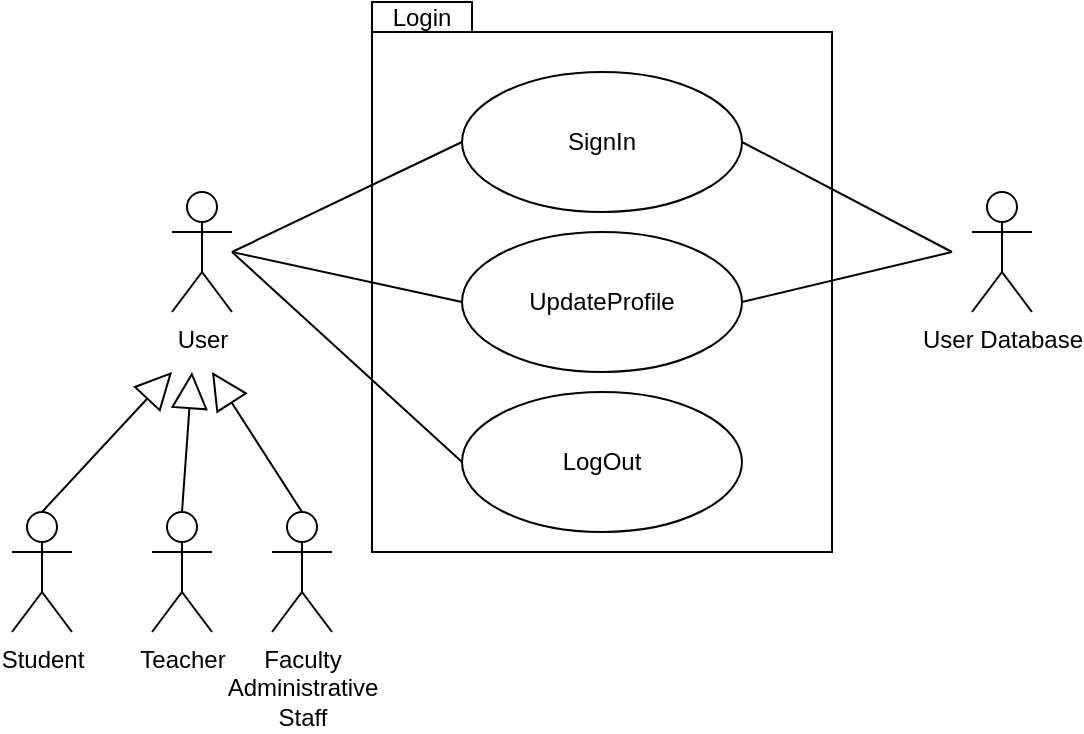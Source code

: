 <mxfile version="17.1.3" type="github" pages="2">
  <diagram id="NVe3drxzVV5A07jIrI71" name="Login package">
    <mxGraphModel dx="865" dy="483" grid="1" gridSize="10" guides="1" tooltips="1" connect="1" arrows="1" fold="1" page="1" pageScale="1" pageWidth="827" pageHeight="1169" math="0" shadow="0">
      <root>
        <mxCell id="0" />
        <mxCell id="1" parent="0" />
        <mxCell id="YZRHoNBa_g8_ohZdsysS-3" value="User Database" style="shape=umlActor;verticalLabelPosition=bottom;verticalAlign=top;html=1;outlineConnect=0;" parent="1" vertex="1">
          <mxGeometry x="570" y="210" width="30" height="60" as="geometry" />
        </mxCell>
        <mxCell id="YZRHoNBa_g8_ohZdsysS-4" value="User" style="shape=umlActor;verticalLabelPosition=bottom;verticalAlign=top;html=1;outlineConnect=0;" parent="1" vertex="1">
          <mxGeometry x="170" y="210" width="30" height="60" as="geometry" />
        </mxCell>
        <mxCell id="YZRHoNBa_g8_ohZdsysS-5" value="" style="shape=folder;fontStyle=1;spacingTop=10;tabWidth=50;tabHeight=15;tabPosition=left;html=1;" parent="1" vertex="1">
          <mxGeometry x="270" y="115" width="230" height="275" as="geometry" />
        </mxCell>
        <mxCell id="YZRHoNBa_g8_ohZdsysS-7" value="Login" style="text;html=1;strokeColor=none;fillColor=none;align=center;verticalAlign=middle;whiteSpace=wrap;rounded=0;" parent="1" vertex="1">
          <mxGeometry x="270" y="115" width="50" height="15" as="geometry" />
        </mxCell>
        <mxCell id="YZRHoNBa_g8_ohZdsysS-9" value="SignIn" style="ellipse;whiteSpace=wrap;html=1;" parent="1" vertex="1">
          <mxGeometry x="315" y="150" width="140" height="70" as="geometry" />
        </mxCell>
        <mxCell id="YZRHoNBa_g8_ohZdsysS-10" value="UpdateProfile" style="ellipse;whiteSpace=wrap;html=1;" parent="1" vertex="1">
          <mxGeometry x="315" y="230" width="140" height="70" as="geometry" />
        </mxCell>
        <mxCell id="YZRHoNBa_g8_ohZdsysS-16" value="" style="endArrow=none;html=1;rounded=0;entryX=0;entryY=0.5;entryDx=0;entryDy=0;" parent="1" target="YZRHoNBa_g8_ohZdsysS-9" edge="1">
          <mxGeometry width="50" height="50" relative="1" as="geometry">
            <mxPoint x="200" y="240" as="sourcePoint" />
            <mxPoint x="380" y="270" as="targetPoint" />
          </mxGeometry>
        </mxCell>
        <mxCell id="YZRHoNBa_g8_ohZdsysS-17" value="LogOut" style="ellipse;whiteSpace=wrap;html=1;" parent="1" vertex="1">
          <mxGeometry x="315" y="310" width="140" height="70" as="geometry" />
        </mxCell>
        <mxCell id="YZRHoNBa_g8_ohZdsysS-18" value="" style="endArrow=none;html=1;rounded=0;entryX=0;entryY=0.5;entryDx=0;entryDy=0;" parent="1" target="YZRHoNBa_g8_ohZdsysS-10" edge="1">
          <mxGeometry width="50" height="50" relative="1" as="geometry">
            <mxPoint x="200" y="240" as="sourcePoint" />
            <mxPoint x="310" y="260" as="targetPoint" />
          </mxGeometry>
        </mxCell>
        <mxCell id="YZRHoNBa_g8_ohZdsysS-19" value="" style="endArrow=none;html=1;rounded=0;entryX=0;entryY=0.5;entryDx=0;entryDy=0;" parent="1" target="YZRHoNBa_g8_ohZdsysS-17" edge="1">
          <mxGeometry width="50" height="50" relative="1" as="geometry">
            <mxPoint x="200" y="240" as="sourcePoint" />
            <mxPoint x="370" y="260" as="targetPoint" />
          </mxGeometry>
        </mxCell>
        <mxCell id="YZRHoNBa_g8_ohZdsysS-22" value="" style="endArrow=none;html=1;rounded=0;entryX=1;entryY=0.5;entryDx=0;entryDy=0;" parent="1" target="YZRHoNBa_g8_ohZdsysS-9" edge="1">
          <mxGeometry width="50" height="50" relative="1" as="geometry">
            <mxPoint x="560" y="240" as="sourcePoint" />
            <mxPoint x="370" y="260" as="targetPoint" />
          </mxGeometry>
        </mxCell>
        <mxCell id="YZRHoNBa_g8_ohZdsysS-23" value="" style="endArrow=none;html=1;rounded=0;exitX=1;exitY=0.5;exitDx=0;exitDy=0;" parent="1" source="YZRHoNBa_g8_ohZdsysS-10" edge="1">
          <mxGeometry width="50" height="50" relative="1" as="geometry">
            <mxPoint x="320" y="310" as="sourcePoint" />
            <mxPoint x="560" y="240" as="targetPoint" />
          </mxGeometry>
        </mxCell>
        <mxCell id="s-TxkrSy6Z197pnSKO5Q-1" value="Student" style="shape=umlActor;verticalLabelPosition=bottom;verticalAlign=top;html=1;outlineConnect=0;" parent="1" vertex="1">
          <mxGeometry x="90" y="370" width="30" height="60" as="geometry" />
        </mxCell>
        <mxCell id="s-TxkrSy6Z197pnSKO5Q-2" value="Faculty&lt;br&gt;Administrative&lt;br&gt;Staff" style="shape=umlActor;verticalLabelPosition=bottom;verticalAlign=top;html=1;outlineConnect=0;" parent="1" vertex="1">
          <mxGeometry x="220" y="370" width="30" height="60" as="geometry" />
        </mxCell>
        <mxCell id="s-TxkrSy6Z197pnSKO5Q-3" value="Teacher" style="shape=umlActor;verticalLabelPosition=bottom;verticalAlign=top;html=1;outlineConnect=0;" parent="1" vertex="1">
          <mxGeometry x="160" y="370" width="30" height="60" as="geometry" />
        </mxCell>
        <mxCell id="s-TxkrSy6Z197pnSKO5Q-8" value="" style="endArrow=block;endSize=16;endFill=0;html=1;rounded=0;exitX=0.5;exitY=0;exitDx=0;exitDy=0;exitPerimeter=0;" parent="1" source="s-TxkrSy6Z197pnSKO5Q-1" edge="1">
          <mxGeometry width="160" relative="1" as="geometry">
            <mxPoint x="270" y="370" as="sourcePoint" />
            <mxPoint x="170" y="300" as="targetPoint" />
          </mxGeometry>
        </mxCell>
        <mxCell id="s-TxkrSy6Z197pnSKO5Q-9" value="" style="endArrow=block;endSize=16;endFill=0;html=1;rounded=0;exitX=0.5;exitY=0;exitDx=0;exitDy=0;exitPerimeter=0;" parent="1" source="s-TxkrSy6Z197pnSKO5Q-3" edge="1">
          <mxGeometry width="160" relative="1" as="geometry">
            <mxPoint x="115" y="380" as="sourcePoint" />
            <mxPoint x="180" y="300" as="targetPoint" />
          </mxGeometry>
        </mxCell>
        <mxCell id="s-TxkrSy6Z197pnSKO5Q-10" value="" style="endArrow=block;endSize=16;endFill=0;html=1;rounded=0;exitX=0.5;exitY=0;exitDx=0;exitDy=0;exitPerimeter=0;" parent="1" source="s-TxkrSy6Z197pnSKO5Q-2" edge="1">
          <mxGeometry width="160" relative="1" as="geometry">
            <mxPoint x="125" y="390" as="sourcePoint" />
            <mxPoint x="190" y="300" as="targetPoint" />
          </mxGeometry>
        </mxCell>
      </root>
    </mxGraphModel>
  </diagram>
  <diagram id="roR02EORPll3p0XIsnfh" name="Courses package">
    <mxGraphModel dx="716" dy="399" grid="1" gridSize="10" guides="1" tooltips="1" connect="1" arrows="1" fold="1" page="1" pageScale="1" pageWidth="827" pageHeight="1169" math="0" shadow="0">
      <root>
        <mxCell id="O806-VVfZz3sZx4Fcp8V-0" />
        <mxCell id="O806-VVfZz3sZx4Fcp8V-1" parent="O806-VVfZz3sZx4Fcp8V-0" />
        <mxCell id="hcTjZ3_lMF7yvwBpP4Bc-0" value="" style="shape=folder;fontStyle=1;spacingTop=10;tabWidth=90;tabHeight=30;tabPosition=left;html=1;" parent="O806-VVfZz3sZx4Fcp8V-1" vertex="1">
          <mxGeometry x="240" y="40" width="380" height="1090" as="geometry" />
        </mxCell>
        <mxCell id="hcTjZ3_lMF7yvwBpP4Bc-1" value="Courses" style="text;align=center;fontStyle=1;verticalAlign=middle;spacingLeft=3;spacingRight=3;strokeColor=none;rotatable=0;points=[[0,0.5],[1,0.5]];portConstraint=eastwest;" parent="O806-VVfZz3sZx4Fcp8V-1" vertex="1">
          <mxGeometry x="240" y="40" width="90" height="30" as="geometry" />
        </mxCell>
        <mxCell id="hcTjZ3_lMF7yvwBpP4Bc-3" value="Student" style="shape=umlActor;verticalLabelPosition=bottom;verticalAlign=top;html=1;" parent="O806-VVfZz3sZx4Fcp8V-1" vertex="1">
          <mxGeometry x="130" y="225" width="30" height="60" as="geometry" />
        </mxCell>
        <mxCell id="hcTjZ3_lMF7yvwBpP4Bc-4" value="Teacher" style="shape=umlActor;verticalLabelPosition=bottom;verticalAlign=top;html=1;" parent="O806-VVfZz3sZx4Fcp8V-1" vertex="1">
          <mxGeometry x="130" y="480" width="30" height="60" as="geometry" />
        </mxCell>
        <mxCell id="hcTjZ3_lMF7yvwBpP4Bc-5" value="Chief Teacher" style="shape=umlActor;verticalLabelPosition=bottom;verticalAlign=top;html=1;" parent="O806-VVfZz3sZx4Fcp8V-1" vertex="1">
          <mxGeometry x="130" y="670" width="30" height="60" as="geometry" />
        </mxCell>
        <mxCell id="hcTjZ3_lMF7yvwBpP4Bc-6" value="" style="endArrow=block;endSize=16;endFill=0;html=1;rounded=0;exitX=0.5;exitY=0;exitDx=0;exitDy=0;exitPerimeter=0;" parent="O806-VVfZz3sZx4Fcp8V-1" source="hcTjZ3_lMF7yvwBpP4Bc-5" edge="1">
          <mxGeometry width="160" relative="1" as="geometry">
            <mxPoint x="330" y="500" as="sourcePoint" />
            <mxPoint x="145" y="560" as="targetPoint" />
          </mxGeometry>
        </mxCell>
        <mxCell id="hcTjZ3_lMF7yvwBpP4Bc-7" value="Faculty&lt;br&gt;Administrative&lt;br&gt;Staff" style="shape=umlActor;verticalLabelPosition=bottom;verticalAlign=top;html=1;" parent="O806-VVfZz3sZx4Fcp8V-1" vertex="1">
          <mxGeometry x="130" y="900" width="30" height="60" as="geometry" />
        </mxCell>
        <mxCell id="hcTjZ3_lMF7yvwBpP4Bc-11" value="ViewGrantStatus" style="ellipse;whiteSpace=wrap;html=1;" parent="O806-VVfZz3sZx4Fcp8V-1" vertex="1">
          <mxGeometry x="360" y="380" width="120" height="50" as="geometry" />
        </mxCell>
        <mxCell id="hcTjZ3_lMF7yvwBpP4Bc-12" value="ViewGrades" style="ellipse;whiteSpace=wrap;html=1;" parent="O806-VVfZz3sZx4Fcp8V-1" vertex="1">
          <mxGeometry x="360" y="330" width="120" height="50" as="geometry" />
        </mxCell>
        <mxCell id="hcTjZ3_lMF7yvwBpP4Bc-56" value="" style="edgeStyle=orthogonalEdgeStyle;rounded=0;orthogonalLoop=1;jettySize=auto;html=1;fontSize=11;dashed=1;" parent="O806-VVfZz3sZx4Fcp8V-1" source="hcTjZ3_lMF7yvwBpP4Bc-13" target="hcTjZ3_lMF7yvwBpP4Bc-55" edge="1">
          <mxGeometry relative="1" as="geometry" />
        </mxCell>
        <mxCell id="hcTjZ3_lMF7yvwBpP4Bc-13" value="SignContract" style="ellipse;whiteSpace=wrap;html=1;" parent="O806-VVfZz3sZx4Fcp8V-1" vertex="1">
          <mxGeometry x="290" y="280" width="120" height="50" as="geometry" />
        </mxCell>
        <mxCell id="hcTjZ3_lMF7yvwBpP4Bc-14" value="ListOptionals" style="ellipse;whiteSpace=wrap;html=1;" parent="O806-VVfZz3sZx4Fcp8V-1" vertex="1">
          <mxGeometry x="360" y="180" width="120" height="50" as="geometry" />
        </mxCell>
        <mxCell id="hcTjZ3_lMF7yvwBpP4Bc-15" value="ViewCurriculum" style="ellipse;whiteSpace=wrap;html=1;" parent="O806-VVfZz3sZx4Fcp8V-1" vertex="1">
          <mxGeometry x="360" y="130" width="120" height="50" as="geometry" />
        </mxCell>
        <mxCell id="hcTjZ3_lMF7yvwBpP4Bc-16" value="EnrollYear" style="ellipse;whiteSpace=wrap;html=1;" parent="O806-VVfZz3sZx4Fcp8V-1" vertex="1">
          <mxGeometry x="290" y="80" width="120" height="50" as="geometry" />
        </mxCell>
        <mxCell id="hcTjZ3_lMF7yvwBpP4Bc-18" value="AssignStudents" style="ellipse;whiteSpace=wrap;html=1;" parent="O806-VVfZz3sZx4Fcp8V-1" vertex="1">
          <mxGeometry x="360" y="230" width="120" height="50" as="geometry" />
        </mxCell>
        <mxCell id="hcTjZ3_lMF7yvwBpP4Bc-19" value="" style="endArrow=none;html=1;rounded=0;entryX=0;entryY=0.5;entryDx=0;entryDy=0;" parent="O806-VVfZz3sZx4Fcp8V-1" source="hcTjZ3_lMF7yvwBpP4Bc-3" target="hcTjZ3_lMF7yvwBpP4Bc-16" edge="1">
          <mxGeometry width="50" height="50" relative="1" as="geometry">
            <mxPoint x="390" y="350" as="sourcePoint" />
            <mxPoint x="440" y="300" as="targetPoint" />
          </mxGeometry>
        </mxCell>
        <mxCell id="hcTjZ3_lMF7yvwBpP4Bc-21" value="" style="endArrow=none;html=1;rounded=0;entryX=0;entryY=0.5;entryDx=0;entryDy=0;exitX=1;exitY=0.333;exitDx=0;exitDy=0;exitPerimeter=0;" parent="O806-VVfZz3sZx4Fcp8V-1" source="hcTjZ3_lMF7yvwBpP4Bc-3" target="hcTjZ3_lMF7yvwBpP4Bc-15" edge="1">
          <mxGeometry width="50" height="50" relative="1" as="geometry">
            <mxPoint x="170" y="254.535" as="sourcePoint" />
            <mxPoint x="370" y="115" as="targetPoint" />
          </mxGeometry>
        </mxCell>
        <mxCell id="hcTjZ3_lMF7yvwBpP4Bc-23" value="" style="endArrow=none;html=1;rounded=0;entryX=0;entryY=0.5;entryDx=0;entryDy=0;exitX=1;exitY=0.333;exitDx=0;exitDy=0;exitPerimeter=0;" parent="O806-VVfZz3sZx4Fcp8V-1" source="hcTjZ3_lMF7yvwBpP4Bc-3" target="hcTjZ3_lMF7yvwBpP4Bc-14" edge="1">
          <mxGeometry width="50" height="50" relative="1" as="geometry">
            <mxPoint x="160" y="250" as="sourcePoint" />
            <mxPoint x="370" y="215" as="targetPoint" />
          </mxGeometry>
        </mxCell>
        <mxCell id="hcTjZ3_lMF7yvwBpP4Bc-24" value="" style="endArrow=none;html=1;rounded=0;entryX=0;entryY=0.5;entryDx=0;entryDy=0;exitX=1;exitY=0.333;exitDx=0;exitDy=0;exitPerimeter=0;" parent="O806-VVfZz3sZx4Fcp8V-1" source="hcTjZ3_lMF7yvwBpP4Bc-3" target="hcTjZ3_lMF7yvwBpP4Bc-13" edge="1">
          <mxGeometry width="50" height="50" relative="1" as="geometry">
            <mxPoint x="160" y="260" as="sourcePoint" />
            <mxPoint x="380" y="225" as="targetPoint" />
          </mxGeometry>
        </mxCell>
        <mxCell id="hcTjZ3_lMF7yvwBpP4Bc-25" value="" style="endArrow=none;html=1;rounded=0;entryX=0;entryY=0.5;entryDx=0;entryDy=0;exitX=1;exitY=0.333;exitDx=0;exitDy=0;exitPerimeter=0;" parent="O806-VVfZz3sZx4Fcp8V-1" source="hcTjZ3_lMF7yvwBpP4Bc-3" target="hcTjZ3_lMF7yvwBpP4Bc-12" edge="1">
          <mxGeometry width="50" height="50" relative="1" as="geometry">
            <mxPoint x="130" y="330" as="sourcePoint" />
            <mxPoint x="180" y="280" as="targetPoint" />
          </mxGeometry>
        </mxCell>
        <mxCell id="hcTjZ3_lMF7yvwBpP4Bc-26" value="" style="endArrow=none;html=1;rounded=0;entryX=0;entryY=0.5;entryDx=0;entryDy=0;exitX=1;exitY=0.333;exitDx=0;exitDy=0;exitPerimeter=0;" parent="O806-VVfZz3sZx4Fcp8V-1" source="hcTjZ3_lMF7yvwBpP4Bc-3" target="hcTjZ3_lMF7yvwBpP4Bc-11" edge="1">
          <mxGeometry width="50" height="50" relative="1" as="geometry">
            <mxPoint x="140" y="340" as="sourcePoint" />
            <mxPoint x="370" y="365" as="targetPoint" />
          </mxGeometry>
        </mxCell>
        <mxCell id="hcTjZ3_lMF7yvwBpP4Bc-27" value="ProposeOptionals" style="ellipse;whiteSpace=wrap;html=1;" parent="O806-VVfZz3sZx4Fcp8V-1" vertex="1">
          <mxGeometry x="360" y="430" width="120" height="50" as="geometry" />
        </mxCell>
        <mxCell id="hcTjZ3_lMF7yvwBpP4Bc-28" value="GradeStudent" style="ellipse;whiteSpace=wrap;html=1;" parent="O806-VVfZz3sZx4Fcp8V-1" vertex="1">
          <mxGeometry x="360" y="480" width="120" height="50" as="geometry" />
        </mxCell>
        <mxCell id="hcTjZ3_lMF7yvwBpP4Bc-29" value="ViewAssignedGrades" style="ellipse;whiteSpace=wrap;html=1;" parent="O806-VVfZz3sZx4Fcp8V-1" vertex="1">
          <mxGeometry x="350" y="530" width="140" height="50" as="geometry" />
        </mxCell>
        <mxCell id="hcTjZ3_lMF7yvwBpP4Bc-30" value="" style="endArrow=none;html=1;rounded=0;entryX=1;entryY=0.333;entryDx=0;entryDy=0;entryPerimeter=0;exitX=0;exitY=0.5;exitDx=0;exitDy=0;" parent="O806-VVfZz3sZx4Fcp8V-1" source="hcTjZ3_lMF7yvwBpP4Bc-27" target="hcTjZ3_lMF7yvwBpP4Bc-4" edge="1">
          <mxGeometry width="50" height="50" relative="1" as="geometry">
            <mxPoint x="410" y="550" as="sourcePoint" />
            <mxPoint x="460" y="500" as="targetPoint" />
          </mxGeometry>
        </mxCell>
        <mxCell id="hcTjZ3_lMF7yvwBpP4Bc-31" value="" style="endArrow=none;html=1;rounded=0;exitX=0;exitY=0.5;exitDx=0;exitDy=0;" parent="O806-VVfZz3sZx4Fcp8V-1" source="hcTjZ3_lMF7yvwBpP4Bc-28" edge="1">
          <mxGeometry width="50" height="50" relative="1" as="geometry">
            <mxPoint x="370" y="465" as="sourcePoint" />
            <mxPoint x="160" y="500" as="targetPoint" />
          </mxGeometry>
        </mxCell>
        <mxCell id="hcTjZ3_lMF7yvwBpP4Bc-32" value="" style="endArrow=none;html=1;rounded=0;exitX=0;exitY=0.5;exitDx=0;exitDy=0;" parent="O806-VVfZz3sZx4Fcp8V-1" source="hcTjZ3_lMF7yvwBpP4Bc-29" edge="1">
          <mxGeometry width="50" height="50" relative="1" as="geometry">
            <mxPoint x="370" y="515" as="sourcePoint" />
            <mxPoint x="160" y="500" as="targetPoint" />
          </mxGeometry>
        </mxCell>
        <mxCell id="hcTjZ3_lMF7yvwBpP4Bc-33" value="ViewOptionals" style="ellipse;whiteSpace=wrap;html=1;" parent="O806-VVfZz3sZx4Fcp8V-1" vertex="1">
          <mxGeometry x="360" y="580" width="120" height="50" as="geometry" />
        </mxCell>
        <mxCell id="hcTjZ3_lMF7yvwBpP4Bc-34" value="ApproveOptionals" style="ellipse;whiteSpace=wrap;html=1;" parent="O806-VVfZz3sZx4Fcp8V-1" vertex="1">
          <mxGeometry x="360" y="630" width="120" height="50" as="geometry" />
        </mxCell>
        <mxCell id="hcTjZ3_lMF7yvwBpP4Bc-35" value="SpecifyMaxStudents" style="ellipse;whiteSpace=wrap;html=1;" parent="O806-VVfZz3sZx4Fcp8V-1" vertex="1">
          <mxGeometry x="360" y="680" width="120" height="50" as="geometry" />
        </mxCell>
        <mxCell id="hcTjZ3_lMF7yvwBpP4Bc-36" value="ViewTeacherPerformance" style="ellipse;whiteSpace=wrap;html=1;" parent="O806-VVfZz3sZx4Fcp8V-1" vertex="1">
          <mxGeometry x="330" y="730" width="180" height="50" as="geometry" />
        </mxCell>
        <mxCell id="hcTjZ3_lMF7yvwBpP4Bc-37" value="ViewDisciplines" style="ellipse;whiteSpace=wrap;html=1;" parent="O806-VVfZz3sZx4Fcp8V-1" vertex="1">
          <mxGeometry x="360" y="780" width="120" height="50" as="geometry" />
        </mxCell>
        <mxCell id="hcTjZ3_lMF7yvwBpP4Bc-39" value="" style="endArrow=none;html=1;rounded=0;fontSize=11;exitX=1;exitY=0.333;exitDx=0;exitDy=0;exitPerimeter=0;entryX=0;entryY=0.5;entryDx=0;entryDy=0;" parent="O806-VVfZz3sZx4Fcp8V-1" source="hcTjZ3_lMF7yvwBpP4Bc-5" target="hcTjZ3_lMF7yvwBpP4Bc-33" edge="1">
          <mxGeometry width="50" height="50" relative="1" as="geometry">
            <mxPoint x="410" y="780" as="sourcePoint" />
            <mxPoint x="460" y="730" as="targetPoint" />
          </mxGeometry>
        </mxCell>
        <mxCell id="hcTjZ3_lMF7yvwBpP4Bc-40" value="" style="endArrow=none;html=1;rounded=0;fontSize=11;exitX=1;exitY=0.333;exitDx=0;exitDy=0;exitPerimeter=0;entryX=0;entryY=0.5;entryDx=0;entryDy=0;" parent="O806-VVfZz3sZx4Fcp8V-1" source="hcTjZ3_lMF7yvwBpP4Bc-5" target="hcTjZ3_lMF7yvwBpP4Bc-34" edge="1">
          <mxGeometry width="50" height="50" relative="1" as="geometry">
            <mxPoint x="170" y="700" as="sourcePoint" />
            <mxPoint x="370" y="615" as="targetPoint" />
          </mxGeometry>
        </mxCell>
        <mxCell id="hcTjZ3_lMF7yvwBpP4Bc-41" value="" style="endArrow=none;html=1;rounded=0;fontSize=11;entryX=0;entryY=0.5;entryDx=0;entryDy=0;" parent="O806-VVfZz3sZx4Fcp8V-1" target="hcTjZ3_lMF7yvwBpP4Bc-35" edge="1">
          <mxGeometry width="50" height="50" relative="1" as="geometry">
            <mxPoint x="160" y="690" as="sourcePoint" />
            <mxPoint x="370" y="665" as="targetPoint" />
          </mxGeometry>
        </mxCell>
        <mxCell id="hcTjZ3_lMF7yvwBpP4Bc-42" value="" style="endArrow=none;html=1;rounded=0;fontSize=11;entryX=0;entryY=0.5;entryDx=0;entryDy=0;" parent="O806-VVfZz3sZx4Fcp8V-1" target="hcTjZ3_lMF7yvwBpP4Bc-36" edge="1">
          <mxGeometry width="50" height="50" relative="1" as="geometry">
            <mxPoint x="160" y="690" as="sourcePoint" />
            <mxPoint x="380" y="675" as="targetPoint" />
          </mxGeometry>
        </mxCell>
        <mxCell id="hcTjZ3_lMF7yvwBpP4Bc-43" value="" style="endArrow=none;html=1;rounded=0;fontSize=11;entryX=0;entryY=0.5;entryDx=0;entryDy=0;exitX=1;exitY=0.333;exitDx=0;exitDy=0;exitPerimeter=0;" parent="O806-VVfZz3sZx4Fcp8V-1" source="hcTjZ3_lMF7yvwBpP4Bc-5" target="hcTjZ3_lMF7yvwBpP4Bc-37" edge="1">
          <mxGeometry width="50" height="50" relative="1" as="geometry">
            <mxPoint x="170" y="700" as="sourcePoint" />
            <mxPoint x="340" y="765" as="targetPoint" />
          </mxGeometry>
        </mxCell>
        <mxCell id="hcTjZ3_lMF7yvwBpP4Bc-44" value="ViewStudentsByGroups" style="ellipse;whiteSpace=wrap;html=1;" parent="O806-VVfZz3sZx4Fcp8V-1" vertex="1">
          <mxGeometry x="340" y="830" width="160" height="50" as="geometry" />
        </mxCell>
        <mxCell id="hcTjZ3_lMF7yvwBpP4Bc-45" value="PrintStudentsByGroups" style="ellipse;whiteSpace=wrap;html=1;" parent="O806-VVfZz3sZx4Fcp8V-1" vertex="1">
          <mxGeometry x="340" y="880" width="160" height="50" as="geometry" />
        </mxCell>
        <mxCell id="hcTjZ3_lMF7yvwBpP4Bc-46" value="ViewStudentsByYear" style="ellipse;whiteSpace=wrap;html=1;" parent="O806-VVfZz3sZx4Fcp8V-1" vertex="1">
          <mxGeometry x="340" y="930" width="160" height="50" as="geometry" />
        </mxCell>
        <mxCell id="hcTjZ3_lMF7yvwBpP4Bc-47" value="PrintStudentsByYear" style="ellipse;whiteSpace=wrap;html=1;" parent="O806-VVfZz3sZx4Fcp8V-1" vertex="1">
          <mxGeometry x="340" y="980" width="160" height="50" as="geometry" />
        </mxCell>
        <mxCell id="hcTjZ3_lMF7yvwBpP4Bc-48" value="GenerateGrantsList" style="ellipse;whiteSpace=wrap;html=1;" parent="O806-VVfZz3sZx4Fcp8V-1" vertex="1">
          <mxGeometry x="340" y="1030" width="160" height="50" as="geometry" />
        </mxCell>
        <mxCell id="hcTjZ3_lMF7yvwBpP4Bc-49" value="" style="endArrow=none;html=1;rounded=0;fontSize=11;exitX=1;exitY=0.333;exitDx=0;exitDy=0;exitPerimeter=0;entryX=0;entryY=0.5;entryDx=0;entryDy=0;" parent="O806-VVfZz3sZx4Fcp8V-1" source="hcTjZ3_lMF7yvwBpP4Bc-7" target="hcTjZ3_lMF7yvwBpP4Bc-44" edge="1">
          <mxGeometry width="50" height="50" relative="1" as="geometry">
            <mxPoint x="410" y="900" as="sourcePoint" />
            <mxPoint x="460" y="850" as="targetPoint" />
          </mxGeometry>
        </mxCell>
        <mxCell id="hcTjZ3_lMF7yvwBpP4Bc-50" value="" style="endArrow=none;html=1;rounded=0;fontSize=11;exitX=1;exitY=0.333;exitDx=0;exitDy=0;exitPerimeter=0;entryX=0;entryY=0.5;entryDx=0;entryDy=0;" parent="O806-VVfZz3sZx4Fcp8V-1" source="hcTjZ3_lMF7yvwBpP4Bc-7" target="hcTjZ3_lMF7yvwBpP4Bc-45" edge="1">
          <mxGeometry width="50" height="50" relative="1" as="geometry">
            <mxPoint x="170" y="930" as="sourcePoint" />
            <mxPoint x="350" y="865" as="targetPoint" />
          </mxGeometry>
        </mxCell>
        <mxCell id="hcTjZ3_lMF7yvwBpP4Bc-51" value="" style="endArrow=none;html=1;rounded=0;fontSize=11;entryX=0;entryY=0.5;entryDx=0;entryDy=0;" parent="O806-VVfZz3sZx4Fcp8V-1" target="hcTjZ3_lMF7yvwBpP4Bc-46" edge="1">
          <mxGeometry width="50" height="50" relative="1" as="geometry">
            <mxPoint x="160" y="920" as="sourcePoint" />
            <mxPoint x="360" y="875" as="targetPoint" />
          </mxGeometry>
        </mxCell>
        <mxCell id="hcTjZ3_lMF7yvwBpP4Bc-52" value="" style="endArrow=none;html=1;rounded=0;fontSize=11;entryX=0;entryY=0.5;entryDx=0;entryDy=0;" parent="O806-VVfZz3sZx4Fcp8V-1" target="hcTjZ3_lMF7yvwBpP4Bc-47" edge="1">
          <mxGeometry width="50" height="50" relative="1" as="geometry">
            <mxPoint x="160" y="920" as="sourcePoint" />
            <mxPoint x="350" y="965" as="targetPoint" />
          </mxGeometry>
        </mxCell>
        <mxCell id="hcTjZ3_lMF7yvwBpP4Bc-53" value="" style="endArrow=none;html=1;rounded=0;fontSize=11;entryX=0;entryY=0.5;entryDx=0;entryDy=0;" parent="O806-VVfZz3sZx4Fcp8V-1" target="hcTjZ3_lMF7yvwBpP4Bc-48" edge="1">
          <mxGeometry width="50" height="50" relative="1" as="geometry">
            <mxPoint x="160" y="920" as="sourcePoint" />
            <mxPoint x="350" y="1015" as="targetPoint" />
          </mxGeometry>
        </mxCell>
        <mxCell id="hcTjZ3_lMF7yvwBpP4Bc-55" value="GenerateContract" style="ellipse;whiteSpace=wrap;html=1;" parent="O806-VVfZz3sZx4Fcp8V-1" vertex="1">
          <mxGeometry x="490" y="280" width="120" height="50" as="geometry" />
        </mxCell>
        <mxCell id="hcTjZ3_lMF7yvwBpP4Bc-58" value="&amp;lt;&amp;lt;includes&amp;gt;&amp;gt;" style="text;html=1;strokeColor=none;fillColor=none;align=center;verticalAlign=middle;whiteSpace=wrap;rounded=0;fontSize=11;" parent="O806-VVfZz3sZx4Fcp8V-1" vertex="1">
          <mxGeometry x="420" y="280" width="60" height="30" as="geometry" />
        </mxCell>
        <mxCell id="nXQH_Cgf1T4Z8N9-ZY1B-1" value="CheckEligibility" style="ellipse;whiteSpace=wrap;html=1;" vertex="1" parent="O806-VVfZz3sZx4Fcp8V-1">
          <mxGeometry x="490" y="80" width="120" height="50" as="geometry" />
        </mxCell>
        <mxCell id="nXQH_Cgf1T4Z8N9-ZY1B-2" value="&amp;lt;&amp;lt;includes&amp;gt;&amp;gt;" style="endArrow=open;endSize=12;dashed=1;html=1;rounded=0;exitX=1;exitY=0.5;exitDx=0;exitDy=0;entryX=0;entryY=0.5;entryDx=0;entryDy=0;" edge="1" parent="O806-VVfZz3sZx4Fcp8V-1" source="hcTjZ3_lMF7yvwBpP4Bc-16" target="nXQH_Cgf1T4Z8N9-ZY1B-1">
          <mxGeometry y="15" width="160" relative="1" as="geometry">
            <mxPoint x="420" y="180" as="sourcePoint" />
            <mxPoint x="580" y="180" as="targetPoint" />
            <mxPoint as="offset" />
          </mxGeometry>
        </mxCell>
      </root>
    </mxGraphModel>
  </diagram>
</mxfile>

